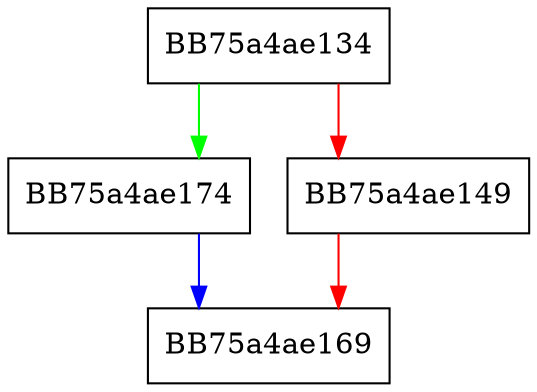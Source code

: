 digraph VFS_Init {
  node [shape="box"];
  graph [splines=ortho];
  BB75a4ae134 -> BB75a4ae174 [color="green"];
  BB75a4ae134 -> BB75a4ae149 [color="red"];
  BB75a4ae149 -> BB75a4ae169 [color="red"];
  BB75a4ae174 -> BB75a4ae169 [color="blue"];
}